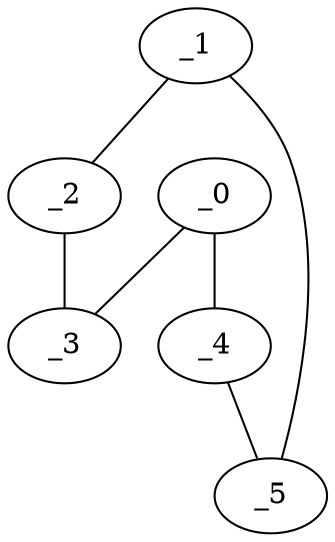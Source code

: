 graph EP1_0116 {
	_0	 [x="2.10837",
		y="2.82023"];
	_3	 [x="0.580229",
		y="2.68341"];
	_0 -- _3;
	_4	 [x="0.433274",
		y="1.83719"];
	_0 -- _4;
	_1	 [x="2.30568",
		y="0.74293"];
	_2	 [x="0.416666",
		y="0.784509"];
	_1 -- _2;
	_5	 [x="1.71111",
		y="2.01247"];
	_1 -- _5;
	_2 -- _3;
	_4 -- _5;
}
